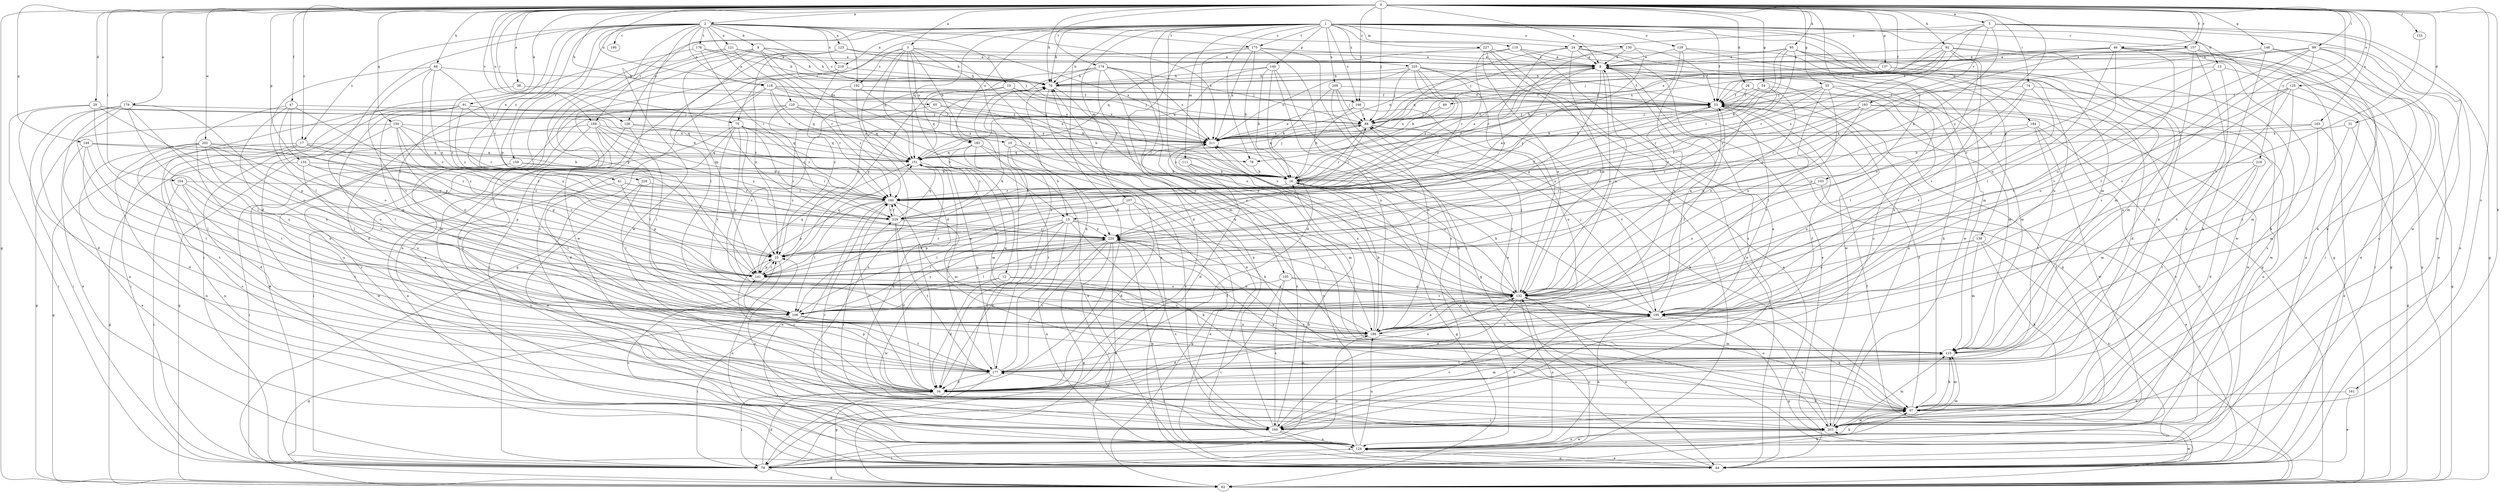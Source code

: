 strict digraph  {
0;
1;
2;
3;
5;
8;
9;
10;
12;
13;
15;
16;
17;
19;
24;
25;
26;
29;
31;
34;
38;
41;
44;
46;
47;
49;
53;
54;
55;
62;
65;
68;
70;
74;
75;
78;
79;
88;
91;
92;
95;
97;
99;
103;
104;
105;
106;
107;
110;
111;
115;
118;
120;
121;
123;
124;
125;
126;
129;
130;
132;
133;
137;
139;
140;
141;
148;
149;
150;
151;
153;
157;
159;
160;
161;
163;
166;
169;
174;
175;
176;
177;
179;
184;
185;
186;
189;
190;
192;
193;
195;
202;
203;
209;
210;
211;
218;
220;
225;
227;
228;
229;
0 -> 2  [label=a];
0 -> 3  [label=a];
0 -> 5  [label=a];
0 -> 8  [label=a];
0 -> 17  [label=c];
0 -> 26  [label=d];
0 -> 29  [label=d];
0 -> 31  [label=d];
0 -> 38  [label=e];
0 -> 46  [label=f];
0 -> 47  [label=f];
0 -> 49  [label=f];
0 -> 54  [label=g];
0 -> 55  [label=g];
0 -> 62  [label=g];
0 -> 65  [label=h];
0 -> 68  [label=h];
0 -> 70  [label=h];
0 -> 74  [label=i];
0 -> 75  [label=i];
0 -> 88  [label=j];
0 -> 91  [label=k];
0 -> 92  [label=k];
0 -> 95  [label=k];
0 -> 97  [label=k];
0 -> 99  [label=l];
0 -> 103  [label=l];
0 -> 104  [label=l];
0 -> 118  [label=n];
0 -> 125  [label=o];
0 -> 126  [label=o];
0 -> 133  [label=p];
0 -> 137  [label=p];
0 -> 148  [label=q];
0 -> 149  [label=q];
0 -> 150  [label=q];
0 -> 153  [label=r];
0 -> 157  [label=r];
0 -> 161  [label=s];
0 -> 163  [label=s];
0 -> 166  [label=s];
0 -> 174  [label=t];
0 -> 179  [label=u];
0 -> 189  [label=v];
0 -> 202  [label=w];
0 -> 218  [label=y];
0 -> 220  [label=y];
1 -> 34  [label=d];
1 -> 53  [label=f];
1 -> 62  [label=g];
1 -> 70  [label=h];
1 -> 75  [label=i];
1 -> 78  [label=i];
1 -> 97  [label=k];
1 -> 105  [label=l];
1 -> 107  [label=m];
1 -> 110  [label=m];
1 -> 111  [label=m];
1 -> 115  [label=m];
1 -> 126  [label=o];
1 -> 129  [label=o];
1 -> 130  [label=o];
1 -> 132  [label=o];
1 -> 139  [label=p];
1 -> 140  [label=p];
1 -> 151  [label=q];
1 -> 157  [label=r];
1 -> 166  [label=s];
1 -> 175  [label=t];
1 -> 184  [label=u];
1 -> 185  [label=u];
1 -> 189  [label=v];
1 -> 209  [label=x];
1 -> 210  [label=x];
1 -> 225  [label=z];
1 -> 227  [label=z];
2 -> 9  [label=b];
2 -> 17  [label=c];
2 -> 19  [label=c];
2 -> 24  [label=c];
2 -> 34  [label=d];
2 -> 41  [label=e];
2 -> 106  [label=l];
2 -> 118  [label=n];
2 -> 120  [label=n];
2 -> 121  [label=n];
2 -> 123  [label=n];
2 -> 141  [label=p];
2 -> 159  [label=r];
2 -> 166  [label=s];
2 -> 169  [label=s];
2 -> 175  [label=t];
2 -> 176  [label=t];
2 -> 190  [label=v];
2 -> 192  [label=v];
2 -> 203  [label=w];
2 -> 210  [label=x];
2 -> 211  [label=x];
2 -> 228  [label=z];
3 -> 8  [label=a];
3 -> 10  [label=b];
3 -> 12  [label=b];
3 -> 34  [label=d];
3 -> 44  [label=e];
3 -> 62  [label=g];
3 -> 151  [label=q];
3 -> 185  [label=u];
3 -> 192  [label=v];
3 -> 220  [label=y];
5 -> 13  [label=b];
5 -> 15  [label=b];
5 -> 24  [label=c];
5 -> 44  [label=e];
5 -> 62  [label=g];
5 -> 193  [label=v];
5 -> 203  [label=w];
5 -> 211  [label=x];
5 -> 229  [label=z];
8 -> 70  [label=h];
8 -> 78  [label=i];
8 -> 97  [label=k];
8 -> 132  [label=o];
8 -> 141  [label=p];
8 -> 203  [label=w];
8 -> 211  [label=x];
9 -> 8  [label=a];
9 -> 15  [label=b];
9 -> 44  [label=e];
9 -> 70  [label=h];
9 -> 88  [label=j];
9 -> 141  [label=p];
9 -> 185  [label=u];
9 -> 203  [label=w];
10 -> 15  [label=b];
10 -> 34  [label=d];
10 -> 78  [label=i];
10 -> 97  [label=k];
12 -> 34  [label=d];
12 -> 132  [label=o];
12 -> 186  [label=u];
12 -> 203  [label=w];
13 -> 70  [label=h];
13 -> 79  [label=i];
13 -> 177  [label=t];
13 -> 195  [label=v];
15 -> 25  [label=c];
15 -> 34  [label=d];
15 -> 97  [label=k];
15 -> 106  [label=l];
15 -> 124  [label=n];
15 -> 141  [label=p];
15 -> 195  [label=v];
15 -> 220  [label=y];
16 -> 8  [label=a];
16 -> 62  [label=g];
16 -> 160  [label=r];
17 -> 62  [label=g];
17 -> 124  [label=n];
17 -> 141  [label=p];
17 -> 151  [label=q];
17 -> 169  [label=s];
17 -> 229  [label=z];
19 -> 16  [label=b];
19 -> 53  [label=f];
19 -> 151  [label=q];
19 -> 195  [label=v];
19 -> 211  [label=x];
24 -> 8  [label=a];
24 -> 44  [label=e];
24 -> 132  [label=o];
24 -> 151  [label=q];
24 -> 169  [label=s];
24 -> 220  [label=y];
25 -> 70  [label=h];
25 -> 124  [label=n];
25 -> 141  [label=p];
25 -> 151  [label=q];
26 -> 16  [label=b];
26 -> 53  [label=f];
26 -> 115  [label=m];
26 -> 132  [label=o];
29 -> 16  [label=b];
29 -> 34  [label=d];
29 -> 79  [label=i];
29 -> 88  [label=j];
29 -> 106  [label=l];
29 -> 132  [label=o];
31 -> 62  [label=g];
31 -> 195  [label=v];
31 -> 211  [label=x];
34 -> 8  [label=a];
34 -> 25  [label=c];
34 -> 79  [label=i];
34 -> 97  [label=k];
34 -> 115  [label=m];
34 -> 141  [label=p];
34 -> 160  [label=r];
38 -> 53  [label=f];
38 -> 229  [label=z];
41 -> 141  [label=p];
41 -> 160  [label=r];
41 -> 169  [label=s];
41 -> 229  [label=z];
44 -> 25  [label=c];
44 -> 53  [label=f];
44 -> 124  [label=n];
44 -> 203  [label=w];
44 -> 211  [label=x];
46 -> 8  [label=a];
46 -> 44  [label=e];
46 -> 53  [label=f];
46 -> 97  [label=k];
46 -> 106  [label=l];
46 -> 132  [label=o];
46 -> 195  [label=v];
46 -> 211  [label=x];
47 -> 25  [label=c];
47 -> 88  [label=j];
47 -> 132  [label=o];
47 -> 141  [label=p];
47 -> 177  [label=t];
47 -> 186  [label=u];
49 -> 88  [label=j];
49 -> 211  [label=x];
53 -> 88  [label=j];
53 -> 124  [label=n];
53 -> 132  [label=o];
53 -> 195  [label=v];
53 -> 220  [label=y];
54 -> 16  [label=b];
54 -> 25  [label=c];
54 -> 53  [label=f];
54 -> 115  [label=m];
55 -> 34  [label=d];
55 -> 53  [label=f];
55 -> 106  [label=l];
55 -> 132  [label=o];
55 -> 160  [label=r];
55 -> 186  [label=u];
55 -> 211  [label=x];
65 -> 16  [label=b];
65 -> 25  [label=c];
65 -> 88  [label=j];
68 -> 25  [label=c];
68 -> 70  [label=h];
68 -> 106  [label=l];
68 -> 160  [label=r];
68 -> 195  [label=v];
68 -> 220  [label=y];
70 -> 53  [label=f];
70 -> 124  [label=n];
70 -> 132  [label=o];
74 -> 53  [label=f];
74 -> 106  [label=l];
74 -> 141  [label=p];
74 -> 195  [label=v];
74 -> 203  [label=w];
75 -> 25  [label=c];
75 -> 34  [label=d];
75 -> 44  [label=e];
75 -> 132  [label=o];
75 -> 151  [label=q];
75 -> 160  [label=r];
75 -> 195  [label=v];
75 -> 211  [label=x];
75 -> 229  [label=z];
78 -> 16  [label=b];
79 -> 16  [label=b];
79 -> 34  [label=d];
79 -> 62  [label=g];
79 -> 97  [label=k];
79 -> 132  [label=o];
79 -> 186  [label=u];
88 -> 53  [label=f];
88 -> 97  [label=k];
88 -> 151  [label=q];
88 -> 160  [label=r];
88 -> 195  [label=v];
88 -> 211  [label=x];
91 -> 44  [label=e];
91 -> 79  [label=i];
91 -> 88  [label=j];
91 -> 115  [label=m];
91 -> 151  [label=q];
91 -> 186  [label=u];
91 -> 211  [label=x];
91 -> 229  [label=z];
92 -> 8  [label=a];
92 -> 53  [label=f];
92 -> 62  [label=g];
92 -> 88  [label=j];
92 -> 97  [label=k];
92 -> 132  [label=o];
92 -> 160  [label=r];
92 -> 195  [label=v];
95 -> 8  [label=a];
95 -> 16  [label=b];
95 -> 88  [label=j];
95 -> 115  [label=m];
95 -> 160  [label=r];
95 -> 186  [label=u];
95 -> 203  [label=w];
95 -> 220  [label=y];
97 -> 53  [label=f];
97 -> 115  [label=m];
97 -> 132  [label=o];
97 -> 169  [label=s];
97 -> 203  [label=w];
97 -> 220  [label=y];
99 -> 8  [label=a];
99 -> 25  [label=c];
99 -> 97  [label=k];
99 -> 106  [label=l];
99 -> 132  [label=o];
99 -> 169  [label=s];
99 -> 195  [label=v];
99 -> 203  [label=w];
103 -> 44  [label=e];
103 -> 132  [label=o];
103 -> 160  [label=r];
104 -> 79  [label=i];
104 -> 132  [label=o];
104 -> 160  [label=r];
104 -> 177  [label=t];
104 -> 186  [label=u];
105 -> 79  [label=i];
105 -> 106  [label=l];
105 -> 132  [label=o];
105 -> 169  [label=s];
105 -> 195  [label=v];
106 -> 62  [label=g];
106 -> 79  [label=i];
106 -> 177  [label=t];
106 -> 186  [label=u];
106 -> 220  [label=y];
107 -> 34  [label=d];
107 -> 44  [label=e];
107 -> 62  [label=g];
107 -> 106  [label=l];
107 -> 141  [label=p];
107 -> 229  [label=z];
110 -> 8  [label=a];
110 -> 70  [label=h];
110 -> 115  [label=m];
110 -> 160  [label=r];
110 -> 169  [label=s];
111 -> 16  [label=b];
111 -> 34  [label=d];
111 -> 115  [label=m];
111 -> 132  [label=o];
115 -> 70  [label=h];
115 -> 97  [label=k];
115 -> 160  [label=r];
115 -> 177  [label=t];
118 -> 16  [label=b];
118 -> 34  [label=d];
118 -> 53  [label=f];
118 -> 88  [label=j];
118 -> 151  [label=q];
118 -> 160  [label=r];
118 -> 211  [label=x];
118 -> 220  [label=y];
120 -> 79  [label=i];
120 -> 88  [label=j];
120 -> 151  [label=q];
120 -> 169  [label=s];
120 -> 211  [label=x];
120 -> 229  [label=z];
121 -> 8  [label=a];
121 -> 70  [label=h];
121 -> 124  [label=n];
121 -> 141  [label=p];
121 -> 160  [label=r];
123 -> 8  [label=a];
123 -> 25  [label=c];
123 -> 70  [label=h];
123 -> 106  [label=l];
123 -> 203  [label=w];
123 -> 211  [label=x];
124 -> 44  [label=e];
124 -> 79  [label=i];
124 -> 97  [label=k];
124 -> 115  [label=m];
124 -> 186  [label=u];
124 -> 203  [label=w];
124 -> 211  [label=x];
125 -> 53  [label=f];
125 -> 62  [label=g];
125 -> 115  [label=m];
125 -> 132  [label=o];
125 -> 186  [label=u];
125 -> 195  [label=v];
126 -> 106  [label=l];
126 -> 151  [label=q];
126 -> 177  [label=t];
126 -> 211  [label=x];
129 -> 8  [label=a];
129 -> 16  [label=b];
129 -> 62  [label=g];
129 -> 186  [label=u];
129 -> 203  [label=w];
130 -> 8  [label=a];
130 -> 53  [label=f];
130 -> 160  [label=r];
130 -> 220  [label=y];
132 -> 8  [label=a];
132 -> 16  [label=b];
132 -> 34  [label=d];
132 -> 44  [label=e];
132 -> 88  [label=j];
132 -> 106  [label=l];
132 -> 124  [label=n];
132 -> 195  [label=v];
133 -> 16  [label=b];
133 -> 25  [label=c];
133 -> 62  [label=g];
133 -> 141  [label=p];
133 -> 186  [label=u];
137 -> 70  [label=h];
137 -> 88  [label=j];
137 -> 115  [label=m];
137 -> 169  [label=s];
139 -> 25  [label=c];
139 -> 97  [label=k];
139 -> 115  [label=m];
139 -> 124  [label=n];
139 -> 132  [label=o];
140 -> 16  [label=b];
140 -> 34  [label=d];
140 -> 62  [label=g];
140 -> 70  [label=h];
140 -> 151  [label=q];
140 -> 186  [label=u];
141 -> 25  [label=c];
141 -> 70  [label=h];
141 -> 132  [label=o];
141 -> 151  [label=q];
148 -> 8  [label=a];
148 -> 44  [label=e];
148 -> 79  [label=i];
148 -> 97  [label=k];
148 -> 141  [label=p];
149 -> 16  [label=b];
149 -> 34  [label=d];
149 -> 106  [label=l];
149 -> 151  [label=q];
149 -> 177  [label=t];
150 -> 25  [label=c];
150 -> 62  [label=g];
150 -> 106  [label=l];
150 -> 132  [label=o];
150 -> 160  [label=r];
150 -> 211  [label=x];
150 -> 220  [label=y];
151 -> 16  [label=b];
151 -> 53  [label=f];
151 -> 88  [label=j];
151 -> 97  [label=k];
151 -> 115  [label=m];
151 -> 177  [label=t];
153 -> 195  [label=v];
157 -> 8  [label=a];
157 -> 25  [label=c];
157 -> 44  [label=e];
157 -> 62  [label=g];
157 -> 97  [label=k];
157 -> 177  [label=t];
159 -> 16  [label=b];
159 -> 79  [label=i];
159 -> 160  [label=r];
159 -> 203  [label=w];
160 -> 88  [label=j];
160 -> 106  [label=l];
160 -> 115  [label=m];
160 -> 124  [label=n];
160 -> 141  [label=p];
160 -> 229  [label=z];
161 -> 44  [label=e];
161 -> 97  [label=k];
163 -> 16  [label=b];
163 -> 44  [label=e];
163 -> 115  [label=m];
163 -> 211  [label=x];
166 -> 16  [label=b];
166 -> 88  [label=j];
166 -> 186  [label=u];
166 -> 211  [label=x];
169 -> 25  [label=c];
169 -> 44  [label=e];
169 -> 53  [label=f];
169 -> 70  [label=h];
169 -> 124  [label=n];
169 -> 160  [label=r];
169 -> 177  [label=t];
169 -> 195  [label=v];
169 -> 211  [label=x];
174 -> 70  [label=h];
174 -> 88  [label=j];
174 -> 106  [label=l];
174 -> 115  [label=m];
174 -> 132  [label=o];
174 -> 141  [label=p];
174 -> 186  [label=u];
174 -> 211  [label=x];
175 -> 8  [label=a];
175 -> 16  [label=b];
175 -> 34  [label=d];
175 -> 124  [label=n];
175 -> 169  [label=s];
175 -> 195  [label=v];
175 -> 211  [label=x];
176 -> 8  [label=a];
176 -> 70  [label=h];
176 -> 79  [label=i];
176 -> 160  [label=r];
177 -> 34  [label=d];
177 -> 53  [label=f];
177 -> 62  [label=g];
177 -> 70  [label=h];
177 -> 115  [label=m];
177 -> 132  [label=o];
177 -> 151  [label=q];
179 -> 44  [label=e];
179 -> 79  [label=i];
179 -> 88  [label=j];
179 -> 106  [label=l];
179 -> 124  [label=n];
179 -> 141  [label=p];
179 -> 177  [label=t];
179 -> 186  [label=u];
184 -> 124  [label=n];
184 -> 177  [label=t];
184 -> 186  [label=u];
184 -> 203  [label=w];
184 -> 211  [label=x];
185 -> 79  [label=i];
185 -> 124  [label=n];
185 -> 151  [label=q];
185 -> 169  [label=s];
185 -> 177  [label=t];
185 -> 229  [label=z];
186 -> 16  [label=b];
186 -> 34  [label=d];
186 -> 53  [label=f];
186 -> 115  [label=m];
186 -> 132  [label=o];
186 -> 151  [label=q];
186 -> 211  [label=x];
186 -> 220  [label=y];
189 -> 62  [label=g];
189 -> 79  [label=i];
189 -> 106  [label=l];
189 -> 160  [label=r];
189 -> 177  [label=t];
189 -> 211  [label=x];
189 -> 220  [label=y];
192 -> 53  [label=f];
192 -> 124  [label=n];
192 -> 132  [label=o];
192 -> 160  [label=r];
193 -> 88  [label=j];
193 -> 124  [label=n];
193 -> 141  [label=p];
193 -> 160  [label=r];
193 -> 203  [label=w];
193 -> 229  [label=z];
195 -> 8  [label=a];
195 -> 62  [label=g];
195 -> 88  [label=j];
195 -> 97  [label=k];
195 -> 124  [label=n];
195 -> 169  [label=s];
195 -> 186  [label=u];
202 -> 34  [label=d];
202 -> 44  [label=e];
202 -> 106  [label=l];
202 -> 124  [label=n];
202 -> 141  [label=p];
202 -> 151  [label=q];
202 -> 195  [label=v];
202 -> 229  [label=z];
203 -> 8  [label=a];
203 -> 115  [label=m];
203 -> 124  [label=n];
203 -> 195  [label=v];
203 -> 229  [label=z];
209 -> 16  [label=b];
209 -> 53  [label=f];
209 -> 88  [label=j];
209 -> 186  [label=u];
209 -> 203  [label=w];
210 -> 25  [label=c];
210 -> 70  [label=h];
210 -> 79  [label=i];
211 -> 151  [label=q];
211 -> 195  [label=v];
218 -> 16  [label=b];
218 -> 34  [label=d];
218 -> 115  [label=m];
218 -> 177  [label=t];
220 -> 25  [label=c];
220 -> 44  [label=e];
220 -> 62  [label=g];
220 -> 79  [label=i];
220 -> 97  [label=k];
220 -> 106  [label=l];
220 -> 124  [label=n];
220 -> 169  [label=s];
220 -> 177  [label=t];
225 -> 16  [label=b];
225 -> 44  [label=e];
225 -> 53  [label=f];
225 -> 70  [label=h];
225 -> 88  [label=j];
225 -> 132  [label=o];
225 -> 160  [label=r];
225 -> 211  [label=x];
225 -> 220  [label=y];
227 -> 8  [label=a];
227 -> 44  [label=e];
227 -> 62  [label=g];
227 -> 79  [label=i];
227 -> 132  [label=o];
227 -> 151  [label=q];
228 -> 106  [label=l];
228 -> 160  [label=r];
228 -> 203  [label=w];
229 -> 8  [label=a];
229 -> 34  [label=d];
229 -> 53  [label=f];
229 -> 151  [label=q];
229 -> 160  [label=r];
229 -> 177  [label=t];
229 -> 220  [label=y];
}
